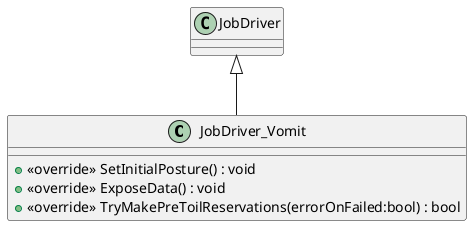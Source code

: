 @startuml
class JobDriver_Vomit {
    + <<override>> SetInitialPosture() : void
    + <<override>> ExposeData() : void
    + <<override>> TryMakePreToilReservations(errorOnFailed:bool) : bool
}
JobDriver <|-- JobDriver_Vomit
@enduml

